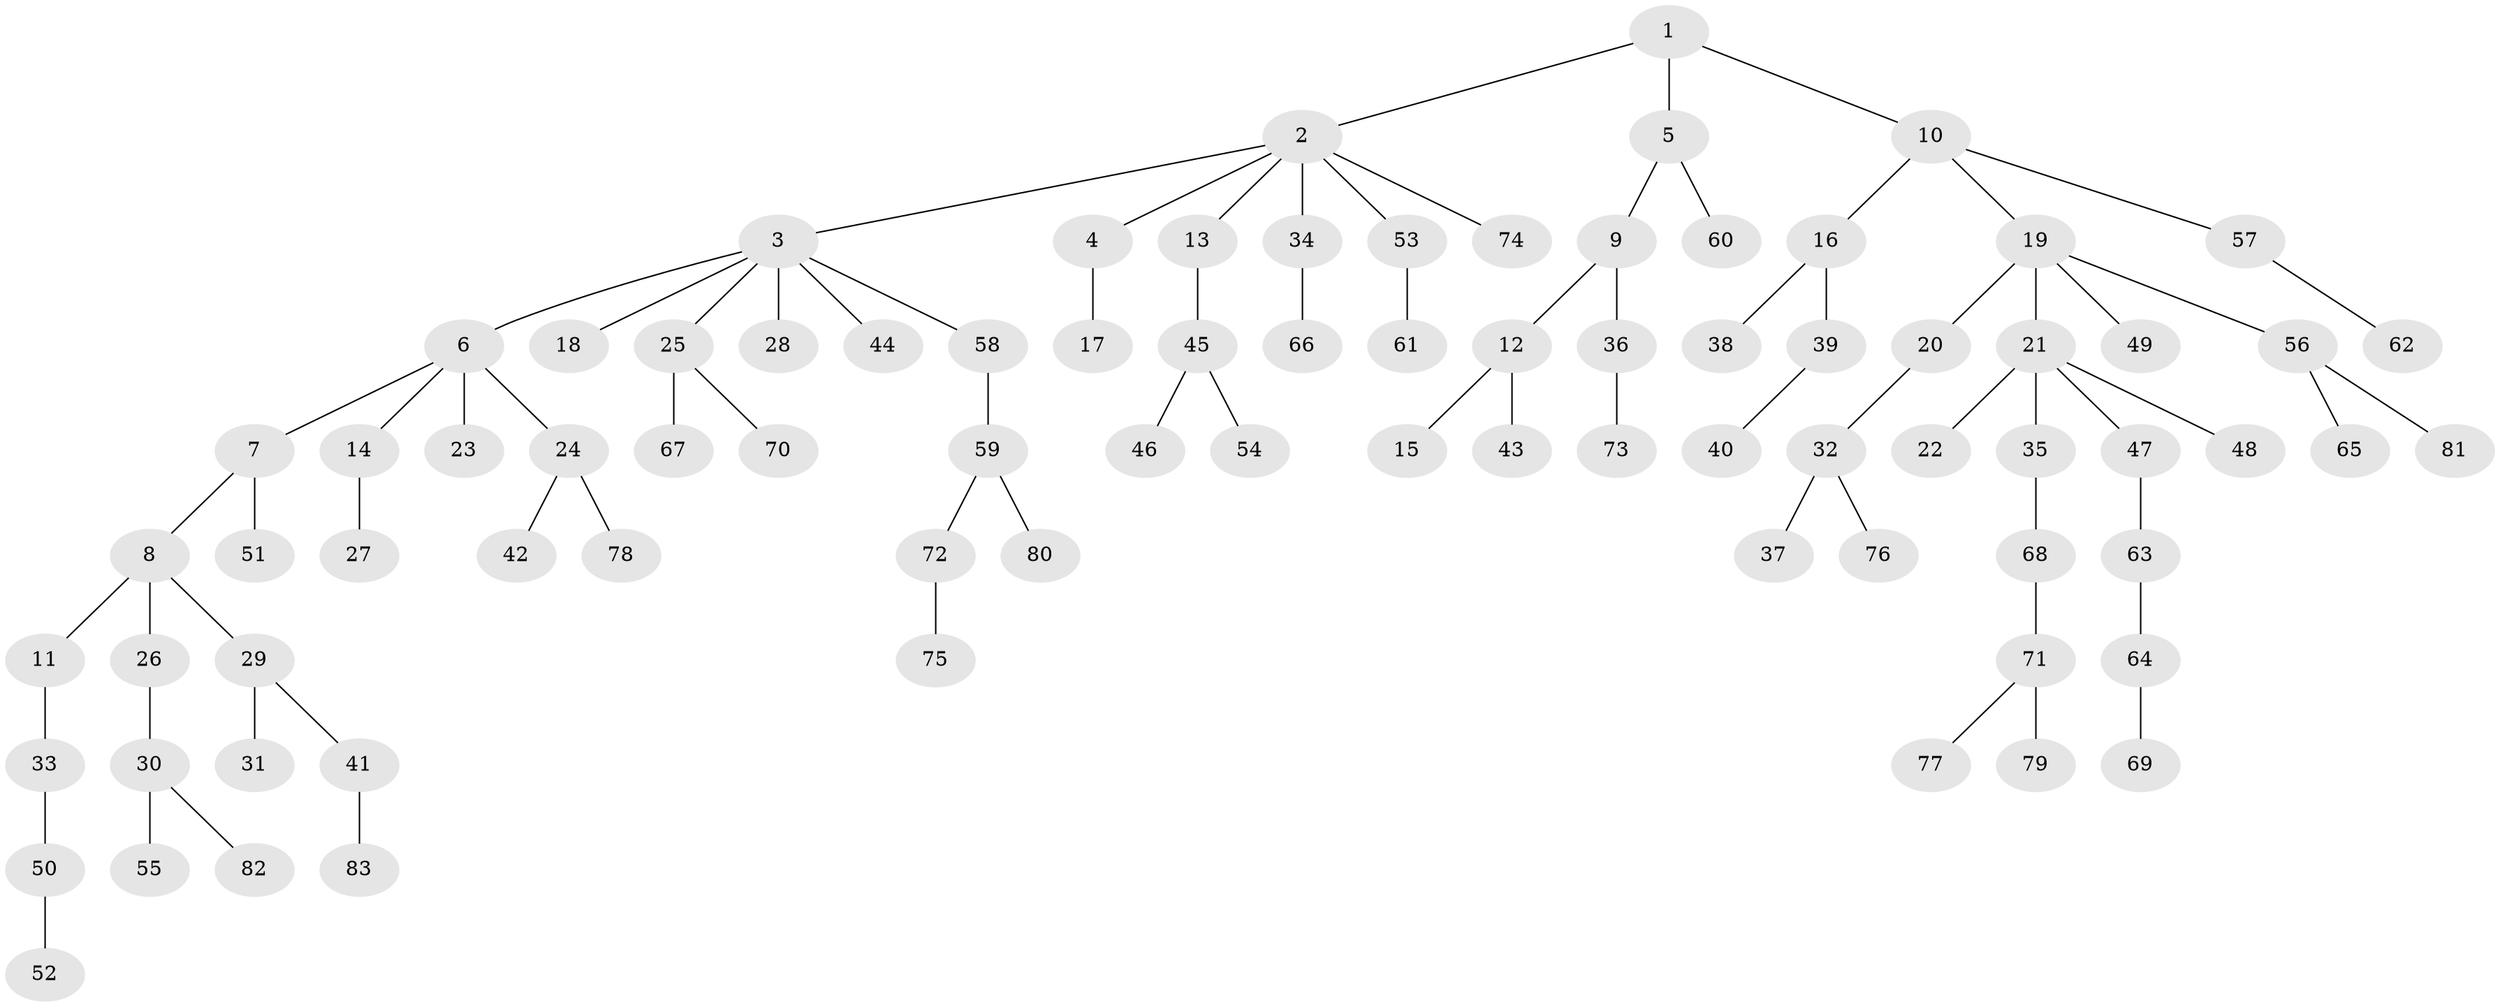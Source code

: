 // Generated by graph-tools (version 1.1) at 2025/52/03/09/25 04:52:40]
// undirected, 83 vertices, 82 edges
graph export_dot {
graph [start="1"]
  node [color=gray90,style=filled];
  1;
  2;
  3;
  4;
  5;
  6;
  7;
  8;
  9;
  10;
  11;
  12;
  13;
  14;
  15;
  16;
  17;
  18;
  19;
  20;
  21;
  22;
  23;
  24;
  25;
  26;
  27;
  28;
  29;
  30;
  31;
  32;
  33;
  34;
  35;
  36;
  37;
  38;
  39;
  40;
  41;
  42;
  43;
  44;
  45;
  46;
  47;
  48;
  49;
  50;
  51;
  52;
  53;
  54;
  55;
  56;
  57;
  58;
  59;
  60;
  61;
  62;
  63;
  64;
  65;
  66;
  67;
  68;
  69;
  70;
  71;
  72;
  73;
  74;
  75;
  76;
  77;
  78;
  79;
  80;
  81;
  82;
  83;
  1 -- 2;
  1 -- 5;
  1 -- 10;
  2 -- 3;
  2 -- 4;
  2 -- 13;
  2 -- 34;
  2 -- 53;
  2 -- 74;
  3 -- 6;
  3 -- 18;
  3 -- 25;
  3 -- 28;
  3 -- 44;
  3 -- 58;
  4 -- 17;
  5 -- 9;
  5 -- 60;
  6 -- 7;
  6 -- 14;
  6 -- 23;
  6 -- 24;
  7 -- 8;
  7 -- 51;
  8 -- 11;
  8 -- 26;
  8 -- 29;
  9 -- 12;
  9 -- 36;
  10 -- 16;
  10 -- 19;
  10 -- 57;
  11 -- 33;
  12 -- 15;
  12 -- 43;
  13 -- 45;
  14 -- 27;
  16 -- 38;
  16 -- 39;
  19 -- 20;
  19 -- 21;
  19 -- 49;
  19 -- 56;
  20 -- 32;
  21 -- 22;
  21 -- 35;
  21 -- 47;
  21 -- 48;
  24 -- 42;
  24 -- 78;
  25 -- 67;
  25 -- 70;
  26 -- 30;
  29 -- 31;
  29 -- 41;
  30 -- 55;
  30 -- 82;
  32 -- 37;
  32 -- 76;
  33 -- 50;
  34 -- 66;
  35 -- 68;
  36 -- 73;
  39 -- 40;
  41 -- 83;
  45 -- 46;
  45 -- 54;
  47 -- 63;
  50 -- 52;
  53 -- 61;
  56 -- 65;
  56 -- 81;
  57 -- 62;
  58 -- 59;
  59 -- 72;
  59 -- 80;
  63 -- 64;
  64 -- 69;
  68 -- 71;
  71 -- 77;
  71 -- 79;
  72 -- 75;
}
